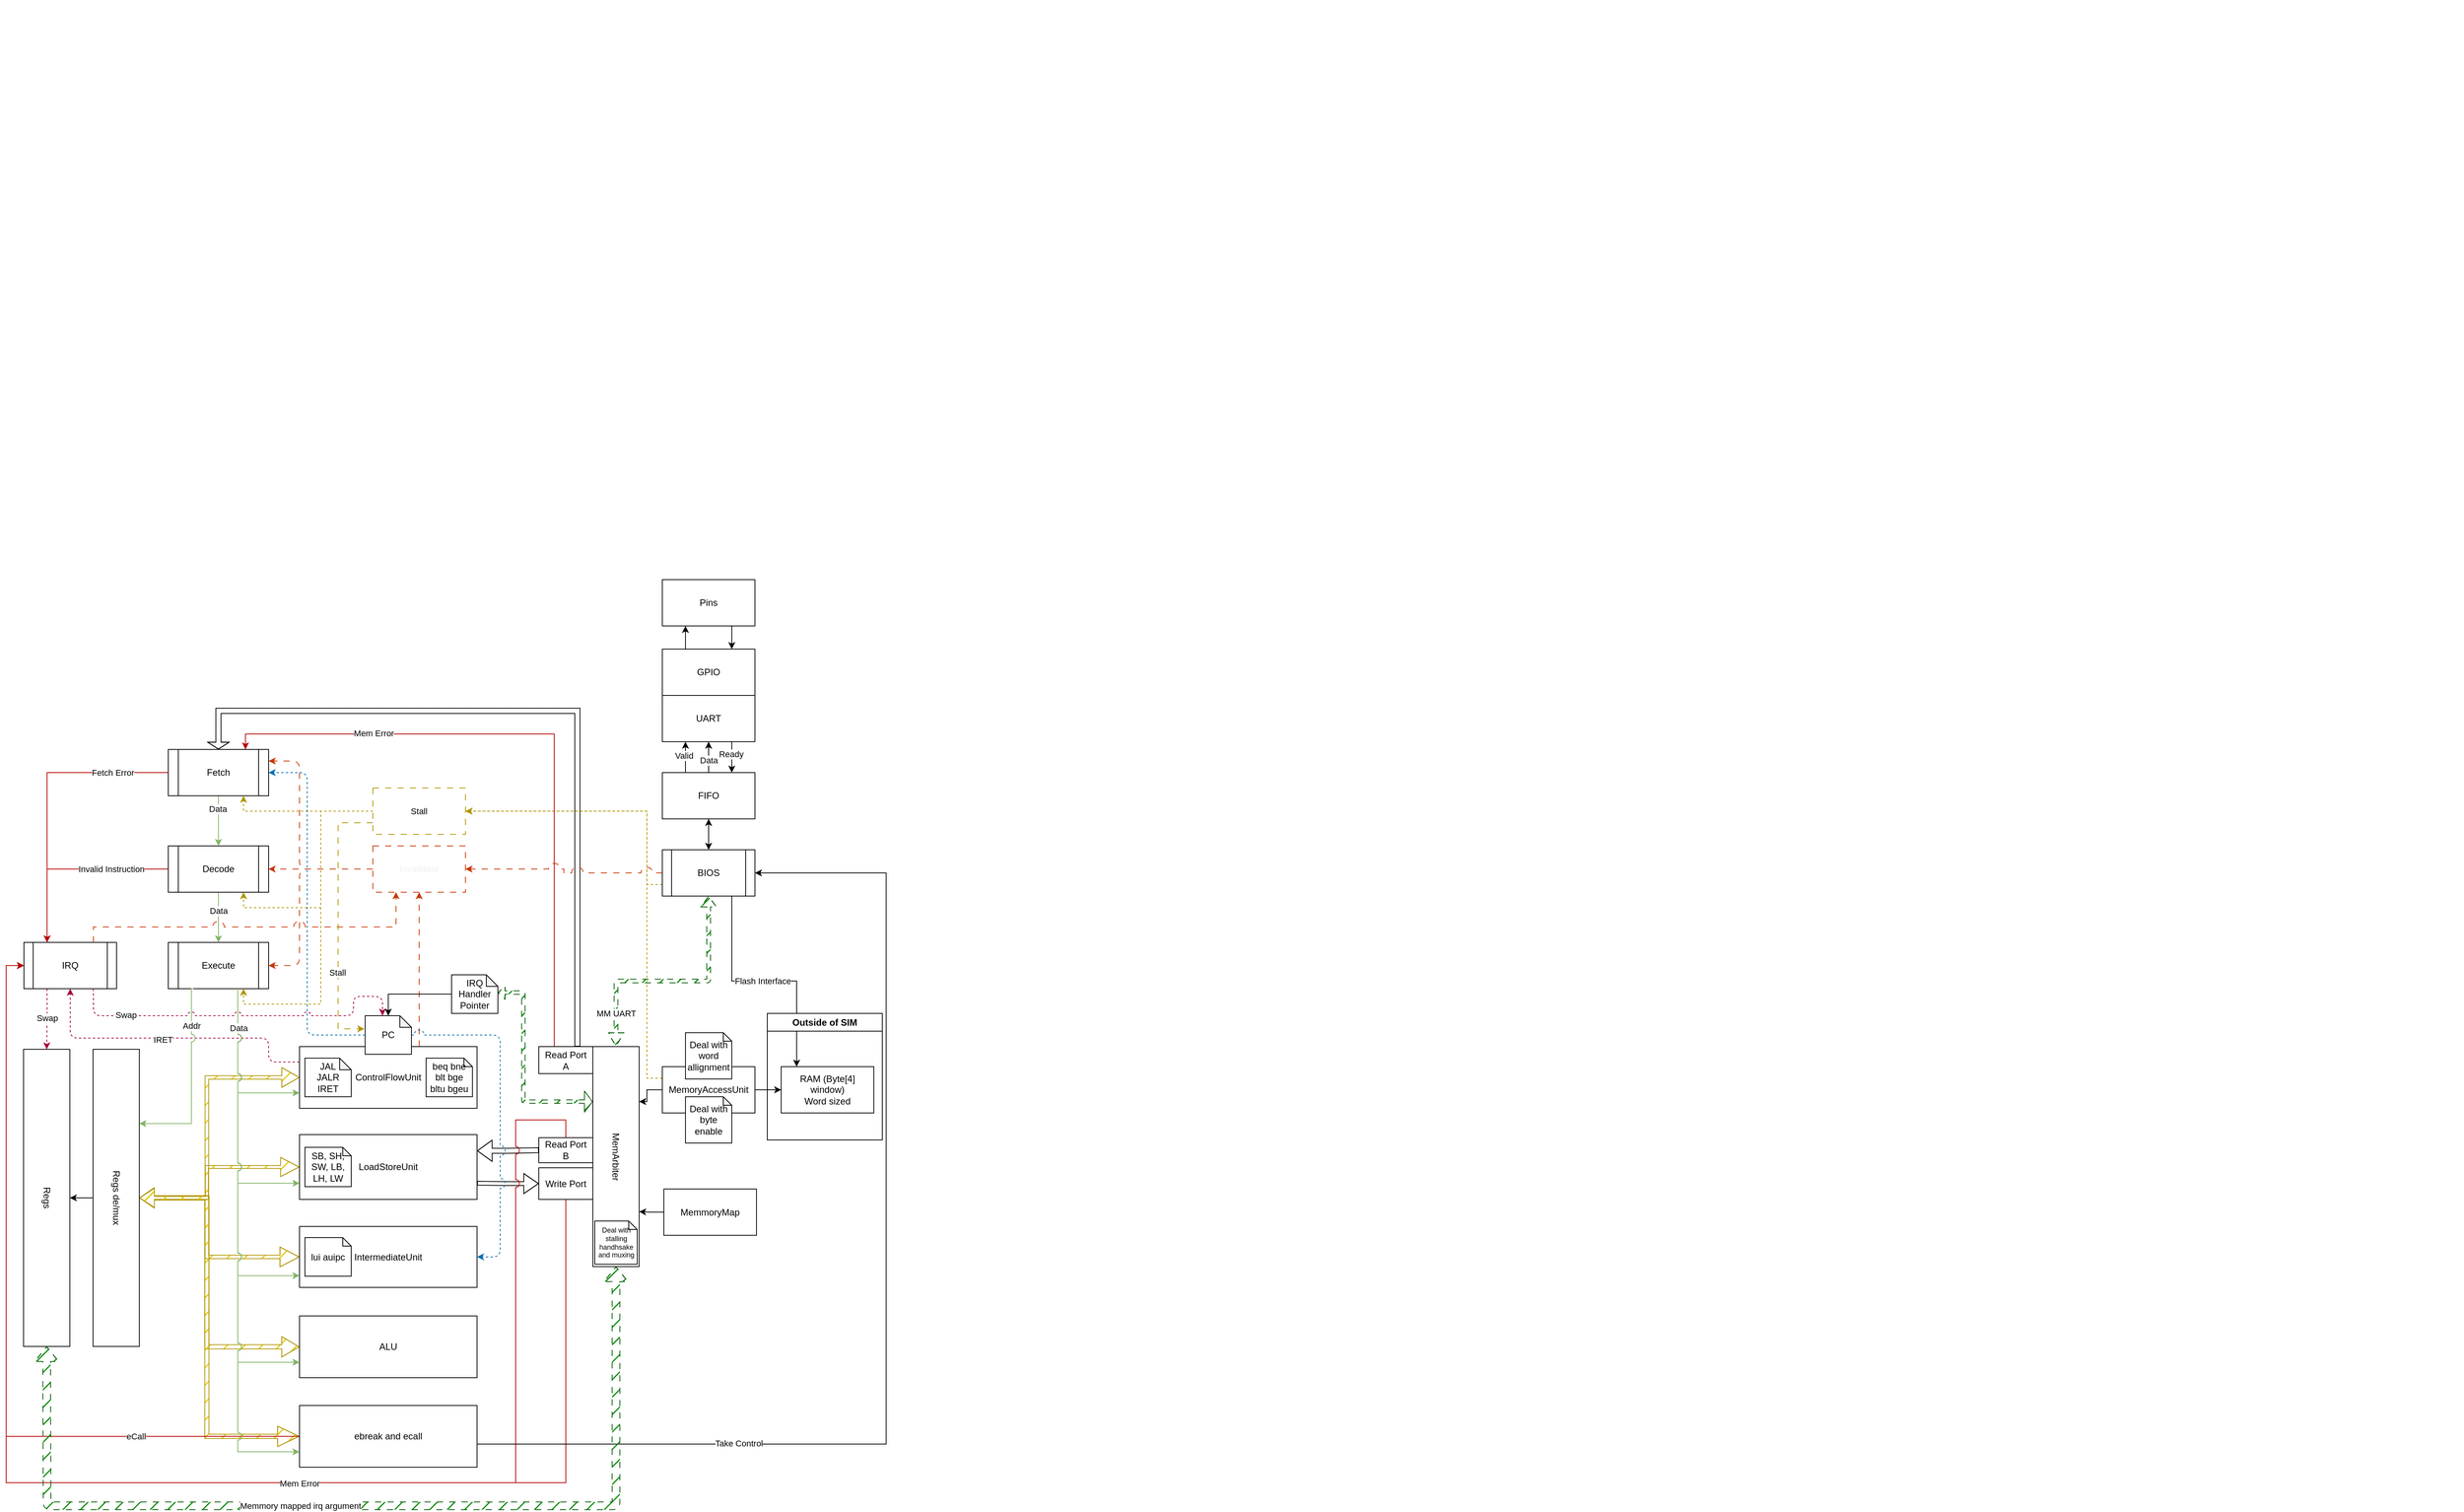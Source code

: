 <mxfile version="24.7.17">
  <diagram name="Page-1" id="JKw6xTFxa0xERZgipNU3">
    <mxGraphModel dx="1503" dy="1871" grid="1" gridSize="10" guides="1" tooltips="1" connect="1" arrows="1" fold="1" page="0" pageScale="1" pageWidth="850" pageHeight="1100" math="0" shadow="0">
      <root>
        <mxCell id="0" />
        <mxCell id="1" parent="0" />
        <mxCell id="pHQBSKNXJPz8SyYSF_2L-239" style="edgeStyle=orthogonalEdgeStyle;rounded=0;orthogonalLoop=1;jettySize=auto;html=1;exitX=0;exitY=0.75;exitDx=0;exitDy=0;entryX=1;entryY=0.5;entryDx=0;entryDy=0;dashed=1;strokeColor=#B09500;align=center;verticalAlign=middle;fontFamily=Helvetica;fontSize=11;fontColor=default;labelBackgroundColor=default;startArrow=none;startFill=0;endArrow=classic;fillColor=#e3c800;jumpStyle=arc;jumpSize=10;" edge="1" parent="1" source="pHQBSKNXJPz8SyYSF_2L-92" target="pHQBSKNXJPz8SyYSF_2L-231">
          <mxGeometry relative="1" as="geometry">
            <Array as="points">
              <mxPoint x="750" y="15" />
              <mxPoint x="750" y="-80" />
            </Array>
          </mxGeometry>
        </mxCell>
        <mxCell id="pHQBSKNXJPz8SyYSF_2L-244" style="edgeStyle=orthogonalEdgeStyle;rounded=0;orthogonalLoop=1;jettySize=auto;html=1;entryX=0.5;entryY=1;entryDx=0;entryDy=0;dashed=1;dashPattern=8 8;strokeColor=#C73500;align=center;verticalAlign=middle;fontFamily=Helvetica;fontSize=11;fontColor=default;labelBackgroundColor=default;jumpStyle=arc;jumpSize=15;endArrow=classic;fillColor=#fa6800;" edge="1" parent="1" source="pHQBSKNXJPz8SyYSF_2L-34" target="pHQBSKNXJPz8SyYSF_2L-116">
          <mxGeometry relative="1" as="geometry">
            <Array as="points">
              <mxPoint x="455" y="150" />
              <mxPoint x="455" y="150" />
            </Array>
          </mxGeometry>
        </mxCell>
        <mxCell id="pHQBSKNXJPz8SyYSF_2L-255" style="edgeStyle=orthogonalEdgeStyle;rounded=0;orthogonalLoop=1;jettySize=auto;html=1;entryX=0.5;entryY=0;entryDx=0;entryDy=0;startArrow=classic;startFill=1;shape=flexArrow;fillColor=#e3c800;fillStyle=hatch;strokeColor=#B09500;width=4.615;startSize=7.154;" edge="1" parent="1" source="pHQBSKNXJPz8SyYSF_2L-34" target="pHQBSKNXJPz8SyYSF_2L-133">
          <mxGeometry relative="1" as="geometry">
            <Array as="points">
              <mxPoint x="180" y="265" />
              <mxPoint x="180" y="421" />
            </Array>
          </mxGeometry>
        </mxCell>
        <mxCell id="pHQBSKNXJPz8SyYSF_2L-282" style="edgeStyle=orthogonalEdgeStyle;rounded=1;orthogonalLoop=1;jettySize=auto;html=1;exitX=0;exitY=0.25;exitDx=0;exitDy=0;entryX=0.5;entryY=1;entryDx=0;entryDy=0;dashed=1;strokeColor=#A50040;align=center;verticalAlign=middle;fontFamily=Helvetica;fontSize=11;fontColor=default;labelBackgroundColor=default;jumpStyle=arc;jumpSize=10;endArrow=classic;curved=0;fillColor=#d80073;" edge="1" parent="1" source="pHQBSKNXJPz8SyYSF_2L-34" target="pHQBSKNXJPz8SyYSF_2L-181">
          <mxGeometry relative="1" as="geometry">
            <Array as="points">
              <mxPoint x="260" y="245" />
              <mxPoint x="260" y="214" />
              <mxPoint x="3" y="214" />
            </Array>
          </mxGeometry>
        </mxCell>
        <mxCell id="pHQBSKNXJPz8SyYSF_2L-283" value="IRET" style="edgeLabel;html=1;align=center;verticalAlign=middle;resizable=0;points=[];" vertex="1" connectable="0" parent="pHQBSKNXJPz8SyYSF_2L-282">
          <mxGeometry x="0.061" y="2" relative="1" as="geometry">
            <mxPoint as="offset" />
          </mxGeometry>
        </mxCell>
        <mxCell id="pHQBSKNXJPz8SyYSF_2L-34" value="ControlFlowUnit" style="rounded=0;whiteSpace=wrap;html=1;align=center;labelPosition=center;verticalLabelPosition=middle;verticalAlign=middle;" vertex="1" parent="1">
          <mxGeometry x="300" y="225" width="230" height="80" as="geometry" />
        </mxCell>
        <mxCell id="pHQBSKNXJPz8SyYSF_2L-62" style="edgeStyle=orthogonalEdgeStyle;rounded=0;orthogonalLoop=1;jettySize=auto;html=1;entryX=0.5;entryY=0;entryDx=0;entryDy=0;fillColor=#d5e8d4;strokeColor=#82b366;" edge="1" parent="1" source="pHQBSKNXJPz8SyYSF_2L-35" target="pHQBSKNXJPz8SyYSF_2L-36">
          <mxGeometry relative="1" as="geometry" />
        </mxCell>
        <mxCell id="pHQBSKNXJPz8SyYSF_2L-91" value="Data" style="edgeLabel;html=1;align=center;verticalAlign=middle;resizable=0;points=[];" vertex="1" connectable="0" parent="pHQBSKNXJPz8SyYSF_2L-62">
          <mxGeometry x="-0.486" y="-1" relative="1" as="geometry">
            <mxPoint as="offset" />
          </mxGeometry>
        </mxCell>
        <mxCell id="pHQBSKNXJPz8SyYSF_2L-203" style="edgeStyle=orthogonalEdgeStyle;rounded=0;orthogonalLoop=1;jettySize=auto;html=1;entryX=0.25;entryY=0;entryDx=0;entryDy=0;strokeColor=#B20000;align=center;verticalAlign=middle;fontFamily=Helvetica;fontSize=11;fontColor=default;labelBackgroundColor=default;endArrow=classic;fillColor=#e51400;" edge="1" parent="1" source="pHQBSKNXJPz8SyYSF_2L-35" target="pHQBSKNXJPz8SyYSF_2L-181">
          <mxGeometry relative="1" as="geometry" />
        </mxCell>
        <mxCell id="pHQBSKNXJPz8SyYSF_2L-206" value="Fetch Error" style="edgeLabel;html=1;align=center;verticalAlign=middle;resizable=0;points=[];" vertex="1" connectable="0" parent="pHQBSKNXJPz8SyYSF_2L-203">
          <mxGeometry x="-0.55" y="-1" relative="1" as="geometry">
            <mxPoint x="13" y="1" as="offset" />
          </mxGeometry>
        </mxCell>
        <mxCell id="pHQBSKNXJPz8SyYSF_2L-35" value="Fetch" style="shape=process;whiteSpace=wrap;html=1;backgroundOutline=1;" vertex="1" parent="1">
          <mxGeometry x="130" y="-160" width="130" height="60" as="geometry" />
        </mxCell>
        <mxCell id="pHQBSKNXJPz8SyYSF_2L-61" style="edgeStyle=orthogonalEdgeStyle;rounded=0;orthogonalLoop=1;jettySize=auto;html=1;fillColor=#d5e8d4;strokeColor=#82b366;" edge="1" parent="1" source="pHQBSKNXJPz8SyYSF_2L-36" target="pHQBSKNXJPz8SyYSF_2L-37">
          <mxGeometry relative="1" as="geometry" />
        </mxCell>
        <mxCell id="pHQBSKNXJPz8SyYSF_2L-90" value="Data" style="edgeLabel;html=1;align=center;verticalAlign=middle;resizable=0;points=[];" vertex="1" connectable="0" parent="pHQBSKNXJPz8SyYSF_2L-61">
          <mxGeometry x="-0.267" relative="1" as="geometry">
            <mxPoint as="offset" />
          </mxGeometry>
        </mxCell>
        <mxCell id="pHQBSKNXJPz8SyYSF_2L-204" style="edgeStyle=orthogonalEdgeStyle;rounded=0;orthogonalLoop=1;jettySize=auto;html=1;entryX=0.25;entryY=0;entryDx=0;entryDy=0;strokeColor=#B20000;align=center;verticalAlign=middle;fontFamily=Helvetica;fontSize=11;fontColor=default;labelBackgroundColor=default;endArrow=classic;fillColor=#e51400;" edge="1" parent="1" source="pHQBSKNXJPz8SyYSF_2L-36" target="pHQBSKNXJPz8SyYSF_2L-181">
          <mxGeometry relative="1" as="geometry" />
        </mxCell>
        <mxCell id="pHQBSKNXJPz8SyYSF_2L-205" value="Invalid Instruction" style="edgeLabel;html=1;align=center;verticalAlign=middle;resizable=0;points=[];" vertex="1" connectable="0" parent="pHQBSKNXJPz8SyYSF_2L-204">
          <mxGeometry x="-0.32" relative="1" as="geometry">
            <mxPoint x="11" as="offset" />
          </mxGeometry>
        </mxCell>
        <mxCell id="pHQBSKNXJPz8SyYSF_2L-36" value="Decode" style="shape=process;whiteSpace=wrap;html=1;backgroundOutline=1;" vertex="1" parent="1">
          <mxGeometry x="130" y="-35" width="130" height="60" as="geometry" />
        </mxCell>
        <mxCell id="pHQBSKNXJPz8SyYSF_2L-37" value="Execute" style="shape=process;whiteSpace=wrap;html=1;backgroundOutline=1;" vertex="1" parent="1">
          <mxGeometry x="130" y="90" width="130" height="60" as="geometry" />
        </mxCell>
        <mxCell id="pHQBSKNXJPz8SyYSF_2L-247" style="edgeStyle=orthogonalEdgeStyle;rounded=0;orthogonalLoop=1;jettySize=auto;html=1;exitX=1;exitY=0.25;exitDx=0;exitDy=0;entryX=0;entryY=0.5;entryDx=0;entryDy=0;shape=flexArrow;fillColor=#FAFAFA;fillStyle=hatch;width=6.5;endSize=3.83;endWidth=13.25;startArrow=block;endArrow=none;endFill=0;" edge="1" parent="1" source="pHQBSKNXJPz8SyYSF_2L-38" target="pHQBSKNXJPz8SyYSF_2L-53">
          <mxGeometry relative="1" as="geometry" />
        </mxCell>
        <mxCell id="pHQBSKNXJPz8SyYSF_2L-254" style="edgeStyle=orthogonalEdgeStyle;rounded=0;orthogonalLoop=1;jettySize=auto;html=1;entryX=0.5;entryY=0;entryDx=0;entryDy=0;startArrow=classic;startFill=1;shape=flexArrow;fillColor=#e3c800;fillStyle=hatch;strokeColor=#B09500;width=3.846;startSize=7.669;" edge="1" parent="1" source="pHQBSKNXJPz8SyYSF_2L-38" target="pHQBSKNXJPz8SyYSF_2L-133">
          <mxGeometry relative="1" as="geometry">
            <Array as="points">
              <mxPoint x="180" y="381" />
              <mxPoint x="180" y="421" />
            </Array>
          </mxGeometry>
        </mxCell>
        <mxCell id="pHQBSKNXJPz8SyYSF_2L-38" value="LoadStoreUnit" style="rounded=0;whiteSpace=wrap;html=1;align=center;" vertex="1" parent="1">
          <mxGeometry x="300" y="339" width="230" height="84" as="geometry" />
        </mxCell>
        <mxCell id="pHQBSKNXJPz8SyYSF_2L-39" value="JAL&lt;div&gt;JALR&lt;/div&gt;&lt;div&gt;IRET&lt;/div&gt;" style="shape=note;whiteSpace=wrap;html=1;backgroundOutline=1;darkOpacity=0.05;size=15;" vertex="1" parent="1">
          <mxGeometry x="307" y="240" width="60" height="50" as="geometry" />
        </mxCell>
        <mxCell id="pHQBSKNXJPz8SyYSF_2L-40" value="SB, SH, SW, LB, LH, LW" style="shape=note;whiteSpace=wrap;html=1;backgroundOutline=1;darkOpacity=0.05;size=11;" vertex="1" parent="1">
          <mxGeometry x="307" y="355.5" width="60" height="51" as="geometry" />
        </mxCell>
        <mxCell id="pHQBSKNXJPz8SyYSF_2L-41" value="beq bne blt bge bltu bgeu" style="shape=note;whiteSpace=wrap;html=1;backgroundOutline=1;darkOpacity=0.05;size=11;" vertex="1" parent="1">
          <mxGeometry x="464" y="240" width="60" height="50" as="geometry" />
        </mxCell>
        <mxCell id="pHQBSKNXJPz8SyYSF_2L-253" style="edgeStyle=orthogonalEdgeStyle;rounded=0;orthogonalLoop=1;jettySize=auto;html=1;entryX=0.5;entryY=0;entryDx=0;entryDy=0;startArrow=classic;startFill=1;shape=flexArrow;fillColor=#e3c800;fillStyle=hatch;strokeColor=#B09500;width=4.615;startSize=7.923;" edge="1" parent="1" source="pHQBSKNXJPz8SyYSF_2L-42" target="pHQBSKNXJPz8SyYSF_2L-133">
          <mxGeometry relative="1" as="geometry">
            <Array as="points">
              <mxPoint x="180" y="497" />
              <mxPoint x="180" y="421" />
            </Array>
          </mxGeometry>
        </mxCell>
        <mxCell id="pHQBSKNXJPz8SyYSF_2L-42" value="IntermediateUnit" style="rounded=0;whiteSpace=wrap;html=1;align=center;" vertex="1" parent="1">
          <mxGeometry x="300" y="458" width="230" height="79" as="geometry" />
        </mxCell>
        <mxCell id="pHQBSKNXJPz8SyYSF_2L-43" value="lui auipc" style="shape=note;whiteSpace=wrap;html=1;backgroundOutline=1;darkOpacity=0.05;size=11;" vertex="1" parent="1">
          <mxGeometry x="307" y="472.5" width="60" height="50" as="geometry" />
        </mxCell>
        <mxCell id="pHQBSKNXJPz8SyYSF_2L-46" style="edgeStyle=orthogonalEdgeStyle;rounded=0;orthogonalLoop=1;jettySize=auto;html=1;entryX=0;entryY=0.5;entryDx=0;entryDy=0;" edge="1" parent="1" source="pHQBSKNXJPz8SyYSF_2L-44" target="pHQBSKNXJPz8SyYSF_2L-45">
          <mxGeometry relative="1" as="geometry" />
        </mxCell>
        <mxCell id="pHQBSKNXJPz8SyYSF_2L-49" style="edgeStyle=orthogonalEdgeStyle;rounded=0;orthogonalLoop=1;jettySize=auto;html=1;entryX=0.25;entryY=0;entryDx=0;entryDy=0;" edge="1" parent="1" source="pHQBSKNXJPz8SyYSF_2L-44" target="pHQBSKNXJPz8SyYSF_2L-48">
          <mxGeometry relative="1" as="geometry" />
        </mxCell>
        <mxCell id="pHQBSKNXJPz8SyYSF_2L-238" style="edgeStyle=orthogonalEdgeStyle;rounded=0;orthogonalLoop=1;jettySize=auto;html=1;exitX=0;exitY=0.25;exitDx=0;exitDy=0;entryX=1;entryY=0.5;entryDx=0;entryDy=0;dashed=1;strokeColor=#B09500;align=center;verticalAlign=middle;fontFamily=Helvetica;fontSize=11;fontColor=default;labelBackgroundColor=default;startArrow=none;startFill=0;endArrow=classic;fillColor=#e3c800;" edge="1" parent="1" source="pHQBSKNXJPz8SyYSF_2L-44" target="pHQBSKNXJPz8SyYSF_2L-231">
          <mxGeometry relative="1" as="geometry">
            <Array as="points">
              <mxPoint x="750" y="266" />
              <mxPoint x="750" y="-80" />
            </Array>
          </mxGeometry>
        </mxCell>
        <mxCell id="pHQBSKNXJPz8SyYSF_2L-44" value="MemoryAccessUnit " style="rounded=0;whiteSpace=wrap;html=1;" vertex="1" parent="1">
          <mxGeometry x="770" y="251" width="120" height="60" as="geometry" />
        </mxCell>
        <mxCell id="pHQBSKNXJPz8SyYSF_2L-45" value="RAM (Byte[4] window)&lt;div&gt;Word sized&lt;/div&gt;" style="rounded=0;whiteSpace=wrap;html=1;" vertex="1" parent="1">
          <mxGeometry x="924" y="251" width="120" height="60" as="geometry" />
        </mxCell>
        <mxCell id="pHQBSKNXJPz8SyYSF_2L-47" value="Deal with byte enable" style="shape=note;whiteSpace=wrap;html=1;backgroundOutline=1;darkOpacity=0.05;size=11;" vertex="1" parent="1">
          <mxGeometry x="800" y="290" width="60" height="60" as="geometry" />
        </mxCell>
        <mxCell id="pHQBSKNXJPz8SyYSF_2L-240" value="&lt;div&gt;&lt;br&gt;&lt;/div&gt;&lt;div&gt;&lt;br&gt;&lt;/div&gt;" style="edgeStyle=orthogonalEdgeStyle;rounded=1;orthogonalLoop=1;jettySize=auto;html=1;jumpStyle=arc;jumpSize=10;dashed=1;dashPattern=8 8;fillStyle=hatch;strokeColor=#005700;align=center;verticalAlign=middle;fontFamily=Helvetica;fontSize=11;fontColor=default;labelBackgroundColor=default;startArrow=block;endArrow=classic;curved=0;fillColor=#008a00;shape=flexArrow;endWidth=14.483;endSize=4.152;width=4.828;startWidth=14.483;startSize=5.448;" edge="1" parent="1" source="pHQBSKNXJPz8SyYSF_2L-48" target="pHQBSKNXJPz8SyYSF_2L-92">
          <mxGeometry relative="1" as="geometry">
            <Array as="points">
              <mxPoint x="710" y="140" />
              <mxPoint x="830" y="140" />
            </Array>
          </mxGeometry>
        </mxCell>
        <mxCell id="pHQBSKNXJPz8SyYSF_2L-242" value="MM UART" style="edgeLabel;html=1;align=center;verticalAlign=middle;resizable=0;points=[];rounded=1;dashed=1;dashPattern=8 8;fillStyle=hatch;strokeColor=#005700;fontFamily=Helvetica;fontSize=11;fontColor=default;labelBackgroundColor=default;fillColor=#008a00;" vertex="1" connectable="0" parent="pHQBSKNXJPz8SyYSF_2L-240">
          <mxGeometry x="-0.777" relative="1" as="geometry">
            <mxPoint y="-8" as="offset" />
          </mxGeometry>
        </mxCell>
        <mxCell id="pHQBSKNXJPz8SyYSF_2L-48" value="MemArbiter" style="rounded=0;whiteSpace=wrap;html=1;rotation=90;" vertex="1" parent="1">
          <mxGeometry x="567.5" y="337.5" width="285" height="60" as="geometry" />
        </mxCell>
        <mxCell id="pHQBSKNXJPz8SyYSF_2L-50" value="Deal with stalling handhsake and muxing" style="shape=note;whiteSpace=wrap;html=1;backgroundOutline=1;darkOpacity=0.05;size=11;fontSize=9;" vertex="1" parent="1">
          <mxGeometry x="682.5" y="451" width="55" height="56" as="geometry" />
        </mxCell>
        <mxCell id="pHQBSKNXJPz8SyYSF_2L-248" style="edgeStyle=orthogonalEdgeStyle;rounded=0;orthogonalLoop=1;jettySize=auto;html=1;entryX=1;entryY=0.75;entryDx=0;entryDy=0;shape=flexArrow;width=5;endSize=5;fillColor=#FAFAFA;fillStyle=hatch;endWidth=12.5;startArrow=block;endArrow=none;endFill=0;" edge="1" parent="1" source="pHQBSKNXJPz8SyYSF_2L-51" target="pHQBSKNXJPz8SyYSF_2L-38">
          <mxGeometry relative="1" as="geometry" />
        </mxCell>
        <mxCell id="pHQBSKNXJPz8SyYSF_2L-276" style="edgeStyle=orthogonalEdgeStyle;rounded=0;orthogonalLoop=1;jettySize=auto;html=1;entryX=0;entryY=0.5;entryDx=0;entryDy=0;strokeColor=#B20000;align=center;verticalAlign=middle;fontFamily=Helvetica;fontSize=11;fontColor=default;labelBackgroundColor=default;jumpStyle=arc;jumpSize=10;endArrow=classic;fillColor=#e51400;" edge="1" parent="1" source="pHQBSKNXJPz8SyYSF_2L-51" target="pHQBSKNXJPz8SyYSF_2L-181">
          <mxGeometry relative="1" as="geometry">
            <Array as="points">
              <mxPoint x="645" y="790" />
              <mxPoint x="-80" y="790" />
              <mxPoint x="-80" y="120" />
            </Array>
          </mxGeometry>
        </mxCell>
        <mxCell id="pHQBSKNXJPz8SyYSF_2L-51" value="Write Port" style="rounded=0;whiteSpace=wrap;html=1;" vertex="1" parent="1">
          <mxGeometry x="610" y="382" width="70" height="41" as="geometry" />
        </mxCell>
        <mxCell id="pHQBSKNXJPz8SyYSF_2L-169" style="edgeStyle=orthogonalEdgeStyle;rounded=0;orthogonalLoop=1;jettySize=auto;html=1;entryX=0.5;entryY=0;entryDx=0;entryDy=0;jumpStyle=arc;jumpSize=10;shape=flexArrow;fillColor=#FAFAFA;fillStyle=hatch;strokeWidth=1;strokeColor=default;align=center;verticalAlign=middle;fontFamily=Helvetica;fontSize=11;fontColor=default;labelBackgroundColor=default;endArrow=classic;endSize=2.608;width=6.667;" edge="1" parent="1" source="pHQBSKNXJPz8SyYSF_2L-52" target="pHQBSKNXJPz8SyYSF_2L-35">
          <mxGeometry relative="1" as="geometry">
            <Array as="points">
              <mxPoint x="660" y="-210" />
              <mxPoint x="195" y="-210" />
            </Array>
          </mxGeometry>
        </mxCell>
        <mxCell id="pHQBSKNXJPz8SyYSF_2L-199" style="edgeStyle=orthogonalEdgeStyle;rounded=0;orthogonalLoop=1;jettySize=auto;html=1;exitX=0.25;exitY=0;exitDx=0;exitDy=0;strokeColor=#B20000;align=center;verticalAlign=middle;fontFamily=Helvetica;fontSize=11;fontColor=default;labelBackgroundColor=default;endArrow=classic;fillColor=#e51400;" edge="1" parent="1" source="pHQBSKNXJPz8SyYSF_2L-52" target="pHQBSKNXJPz8SyYSF_2L-35">
          <mxGeometry relative="1" as="geometry">
            <mxPoint x="250" y="-170" as="targetPoint" />
            <Array as="points">
              <mxPoint x="630" y="225" />
              <mxPoint x="630" y="-180" />
              <mxPoint x="230" y="-180" />
            </Array>
          </mxGeometry>
        </mxCell>
        <mxCell id="pHQBSKNXJPz8SyYSF_2L-200" value="Mem Error" style="edgeLabel;html=1;align=center;verticalAlign=middle;resizable=0;points=[];" vertex="1" connectable="0" parent="pHQBSKNXJPz8SyYSF_2L-199">
          <mxGeometry x="0.551" y="-1" relative="1" as="geometry">
            <mxPoint as="offset" />
          </mxGeometry>
        </mxCell>
        <mxCell id="pHQBSKNXJPz8SyYSF_2L-212" style="edgeStyle=orthogonalEdgeStyle;rounded=0;orthogonalLoop=1;jettySize=auto;html=1;entryX=0;entryY=0.5;entryDx=0;entryDy=0;strokeColor=#B20000;align=center;verticalAlign=middle;fontFamily=Helvetica;fontSize=11;fontColor=default;labelBackgroundColor=default;endArrow=classic;fillColor=#e51400;jumpStyle=arc;jumpSize=10;" edge="1" parent="1" source="pHQBSKNXJPz8SyYSF_2L-53" target="pHQBSKNXJPz8SyYSF_2L-181">
          <mxGeometry relative="1" as="geometry">
            <Array as="points">
              <mxPoint x="645" y="320" />
              <mxPoint x="580" y="320" />
              <mxPoint x="580" y="790" />
              <mxPoint x="-80" y="790" />
              <mxPoint x="-80" y="120" />
            </Array>
          </mxGeometry>
        </mxCell>
        <mxCell id="pHQBSKNXJPz8SyYSF_2L-274" value="Mem Error" style="edgeLabel;html=1;align=center;verticalAlign=middle;resizable=0;points=[];" vertex="1" connectable="0" parent="pHQBSKNXJPz8SyYSF_2L-212">
          <mxGeometry x="-0.073" y="1" relative="1" as="geometry">
            <mxPoint x="47" as="offset" />
          </mxGeometry>
        </mxCell>
        <mxCell id="pHQBSKNXJPz8SyYSF_2L-52" value="Read Port&lt;div&gt;A&lt;/div&gt;" style="rounded=0;whiteSpace=wrap;html=1;" vertex="1" parent="1">
          <mxGeometry x="610" y="225" width="70" height="35" as="geometry" />
        </mxCell>
        <mxCell id="pHQBSKNXJPz8SyYSF_2L-53" value="Read Port&lt;div&gt;B&lt;/div&gt;" style="rounded=0;whiteSpace=wrap;html=1;" vertex="1" parent="1">
          <mxGeometry x="610" y="343" width="70" height="32.5" as="geometry" />
        </mxCell>
        <mxCell id="pHQBSKNXJPz8SyYSF_2L-143" style="edgeStyle=orthogonalEdgeStyle;rounded=1;orthogonalLoop=1;jettySize=auto;html=1;entryX=1;entryY=0.5;entryDx=0;entryDy=0;dashed=1;strokeColor=#006EAF;align=center;verticalAlign=middle;fontFamily=Helvetica;fontSize=11;fontColor=default;labelBackgroundColor=default;endArrow=classic;curved=0;fillColor=#1ba1e2;jumpStyle=arc;jumpSize=13;" edge="1" parent="1" source="pHQBSKNXJPz8SyYSF_2L-57" target="pHQBSKNXJPz8SyYSF_2L-42">
          <mxGeometry relative="1" as="geometry">
            <Array as="points">
              <mxPoint x="560" y="210" />
              <mxPoint x="560" y="498" />
            </Array>
          </mxGeometry>
        </mxCell>
        <mxCell id="pHQBSKNXJPz8SyYSF_2L-57" value="PC" style="shape=note;whiteSpace=wrap;html=1;backgroundOutline=1;darkOpacity=0.05;size=15;" vertex="1" parent="1">
          <mxGeometry x="385" y="185" width="60" height="50" as="geometry" />
        </mxCell>
        <mxCell id="pHQBSKNXJPz8SyYSF_2L-93" style="edgeStyle=orthogonalEdgeStyle;rounded=0;orthogonalLoop=1;jettySize=auto;html=1;" edge="1" parent="1" source="pHQBSKNXJPz8SyYSF_2L-92" target="pHQBSKNXJPz8SyYSF_2L-45">
          <mxGeometry relative="1" as="geometry">
            <Array as="points">
              <mxPoint x="860" y="140" />
              <mxPoint x="944" y="140" />
            </Array>
          </mxGeometry>
        </mxCell>
        <mxCell id="pHQBSKNXJPz8SyYSF_2L-243" value="Flash Interface" style="edgeLabel;html=1;align=center;verticalAlign=middle;resizable=0;points=[];" vertex="1" connectable="0" parent="pHQBSKNXJPz8SyYSF_2L-93">
          <mxGeometry x="-0.062" y="-2" relative="1" as="geometry">
            <mxPoint x="7" y="-2" as="offset" />
          </mxGeometry>
        </mxCell>
        <mxCell id="pHQBSKNXJPz8SyYSF_2L-145" style="edgeStyle=orthogonalEdgeStyle;rounded=0;orthogonalLoop=1;jettySize=auto;html=1;entryX=1;entryY=0.5;entryDx=0;entryDy=0;jumpStyle=arc;jumpSize=15;dashed=1;dashPattern=8 8;strokeColor=#C73500;align=center;verticalAlign=middle;fontFamily=Helvetica;fontSize=11;fontColor=default;labelBackgroundColor=default;endArrow=classic;fillColor=#fa6800;" edge="1" parent="1" source="pHQBSKNXJPz8SyYSF_2L-92" target="pHQBSKNXJPz8SyYSF_2L-116">
          <mxGeometry relative="1" as="geometry" />
        </mxCell>
        <mxCell id="pHQBSKNXJPz8SyYSF_2L-92" value="BIOS" style="shape=process;whiteSpace=wrap;html=1;backgroundOutline=1;" vertex="1" parent="1">
          <mxGeometry x="770" y="-30" width="120" height="60" as="geometry" />
        </mxCell>
        <mxCell id="pHQBSKNXJPz8SyYSF_2L-101" style="edgeStyle=orthogonalEdgeStyle;rounded=0;orthogonalLoop=1;jettySize=auto;html=1;exitX=0.25;exitY=0;exitDx=0;exitDy=0;entryX=0.25;entryY=1;entryDx=0;entryDy=0;" edge="1" parent="1" source="pHQBSKNXJPz8SyYSF_2L-95" target="pHQBSKNXJPz8SyYSF_2L-99">
          <mxGeometry relative="1" as="geometry" />
        </mxCell>
        <mxCell id="pHQBSKNXJPz8SyYSF_2L-95" value="GPIO" style="rounded=0;whiteSpace=wrap;html=1;" vertex="1" parent="1">
          <mxGeometry x="770" y="-290" width="120" height="60" as="geometry" />
        </mxCell>
        <mxCell id="pHQBSKNXJPz8SyYSF_2L-126" style="edgeStyle=orthogonalEdgeStyle;rounded=0;orthogonalLoop=1;jettySize=auto;html=1;exitX=0.75;exitY=1;exitDx=0;exitDy=0;entryX=0.75;entryY=0;entryDx=0;entryDy=0;" edge="1" parent="1" source="pHQBSKNXJPz8SyYSF_2L-96" target="pHQBSKNXJPz8SyYSF_2L-121">
          <mxGeometry relative="1" as="geometry" />
        </mxCell>
        <mxCell id="pHQBSKNXJPz8SyYSF_2L-127" value="Ready" style="edgeLabel;html=1;align=center;verticalAlign=middle;resizable=0;points=[];" vertex="1" connectable="0" parent="pHQBSKNXJPz8SyYSF_2L-126">
          <mxGeometry x="-0.2" y="-1" relative="1" as="geometry">
            <mxPoint as="offset" />
          </mxGeometry>
        </mxCell>
        <mxCell id="pHQBSKNXJPz8SyYSF_2L-96" value="UART" style="rounded=0;whiteSpace=wrap;html=1;" vertex="1" parent="1">
          <mxGeometry x="770" y="-230" width="120" height="60" as="geometry" />
        </mxCell>
        <mxCell id="pHQBSKNXJPz8SyYSF_2L-102" style="edgeStyle=orthogonalEdgeStyle;rounded=0;orthogonalLoop=1;jettySize=auto;html=1;exitX=0.75;exitY=1;exitDx=0;exitDy=0;entryX=0.75;entryY=0;entryDx=0;entryDy=0;" edge="1" parent="1" source="pHQBSKNXJPz8SyYSF_2L-99" target="pHQBSKNXJPz8SyYSF_2L-95">
          <mxGeometry relative="1" as="geometry" />
        </mxCell>
        <mxCell id="pHQBSKNXJPz8SyYSF_2L-99" value="Pins" style="rounded=0;whiteSpace=wrap;html=1;" vertex="1" parent="1">
          <mxGeometry x="770" y="-380" width="120" height="60" as="geometry" />
        </mxCell>
        <mxCell id="pHQBSKNXJPz8SyYSF_2L-252" style="edgeStyle=orthogonalEdgeStyle;rounded=0;orthogonalLoop=1;jettySize=auto;html=1;entryX=0.5;entryY=0;entryDx=0;entryDy=0;startArrow=classic;startFill=1;shape=flexArrow;fillColor=#e3c800;fillStyle=hatch;strokeColor=#B09500;width=5.385;startSize=7.154;" edge="1" parent="1" source="pHQBSKNXJPz8SyYSF_2L-109" target="pHQBSKNXJPz8SyYSF_2L-133">
          <mxGeometry relative="1" as="geometry">
            <Array as="points">
              <mxPoint x="180" y="614" />
              <mxPoint x="180" y="421" />
            </Array>
          </mxGeometry>
        </mxCell>
        <mxCell id="pHQBSKNXJPz8SyYSF_2L-109" value="ALU" style="rounded=0;whiteSpace=wrap;html=1;align=center;" vertex="1" parent="1">
          <mxGeometry x="300" y="574" width="230" height="80" as="geometry" />
        </mxCell>
        <mxCell id="pHQBSKNXJPz8SyYSF_2L-111" style="edgeStyle=orthogonalEdgeStyle;rounded=0;orthogonalLoop=1;jettySize=auto;html=1;entryX=1;entryY=0.5;entryDx=0;entryDy=0;" edge="1" parent="1" source="pHQBSKNXJPz8SyYSF_2L-110" target="pHQBSKNXJPz8SyYSF_2L-92">
          <mxGeometry relative="1" as="geometry">
            <Array as="points">
              <mxPoint x="1060" y="740" />
              <mxPoint x="1060" />
            </Array>
          </mxGeometry>
        </mxCell>
        <mxCell id="pHQBSKNXJPz8SyYSF_2L-114" value="Take Control" style="edgeLabel;html=1;align=center;verticalAlign=middle;resizable=0;points=[];" vertex="1" connectable="0" parent="pHQBSKNXJPz8SyYSF_2L-111">
          <mxGeometry x="-0.529" y="1" relative="1" as="geometry">
            <mxPoint as="offset" />
          </mxGeometry>
        </mxCell>
        <mxCell id="pHQBSKNXJPz8SyYSF_2L-251" style="edgeStyle=orthogonalEdgeStyle;rounded=0;orthogonalLoop=1;jettySize=auto;html=1;entryX=0.5;entryY=0;entryDx=0;entryDy=0;startArrow=classic;startFill=1;shape=flexArrow;fillColor=#e3c800;fillStyle=hatch;strokeColor=#B09500;width=5.385;startSize=8.946;" edge="1" parent="1" source="pHQBSKNXJPz8SyYSF_2L-110" target="pHQBSKNXJPz8SyYSF_2L-133">
          <mxGeometry relative="1" as="geometry">
            <Array as="points">
              <mxPoint x="180" y="730" />
              <mxPoint x="180" y="421" />
            </Array>
          </mxGeometry>
        </mxCell>
        <mxCell id="pHQBSKNXJPz8SyYSF_2L-273" style="edgeStyle=orthogonalEdgeStyle;rounded=0;orthogonalLoop=1;jettySize=auto;html=1;entryX=0;entryY=0.5;entryDx=0;entryDy=0;strokeColor=#B20000;align=center;verticalAlign=middle;fontFamily=Helvetica;fontSize=11;fontColor=default;labelBackgroundColor=default;jumpStyle=arc;jumpSize=10;endArrow=classic;fillColor=#e51400;" edge="1" parent="1" source="pHQBSKNXJPz8SyYSF_2L-110" target="pHQBSKNXJPz8SyYSF_2L-181">
          <mxGeometry relative="1" as="geometry">
            <Array as="points">
              <mxPoint x="-80" y="730" />
              <mxPoint x="-80" y="120" />
            </Array>
          </mxGeometry>
        </mxCell>
        <mxCell id="pHQBSKNXJPz8SyYSF_2L-275" value="eCall" style="edgeLabel;html=1;align=center;verticalAlign=middle;resizable=0;points=[];" vertex="1" connectable="0" parent="pHQBSKNXJPz8SyYSF_2L-273">
          <mxGeometry x="-0.58" relative="1" as="geometry">
            <mxPoint as="offset" />
          </mxGeometry>
        </mxCell>
        <mxCell id="pHQBSKNXJPz8SyYSF_2L-110" value="ebreak and ecall" style="rounded=0;whiteSpace=wrap;html=1;align=center;" vertex="1" parent="1">
          <mxGeometry x="300" y="690" width="230" height="80" as="geometry" />
        </mxCell>
        <mxCell id="pHQBSKNXJPz8SyYSF_2L-117" style="edgeStyle=orthogonalEdgeStyle;rounded=1;orthogonalLoop=1;jettySize=auto;html=1;entryX=1;entryY=0.5;entryDx=0;entryDy=0;dashed=1;dashPattern=8 8;fillColor=#fa6800;strokeColor=#C73500;jumpStyle=arc;jumpSize=10;curved=0;" edge="1" parent="1" source="pHQBSKNXJPz8SyYSF_2L-116" target="pHQBSKNXJPz8SyYSF_2L-36">
          <mxGeometry relative="1" as="geometry" />
        </mxCell>
        <mxCell id="pHQBSKNXJPz8SyYSF_2L-118" style="edgeStyle=orthogonalEdgeStyle;rounded=1;orthogonalLoop=1;jettySize=auto;html=1;entryX=1;entryY=0.25;entryDx=0;entryDy=0;dashed=1;dashPattern=8 8;fillColor=#fa6800;strokeColor=#C73500;jumpStyle=arc;jumpSize=10;curved=0;" edge="1" parent="1" source="pHQBSKNXJPz8SyYSF_2L-116" target="pHQBSKNXJPz8SyYSF_2L-35">
          <mxGeometry relative="1" as="geometry">
            <Array as="points">
              <mxPoint x="300" y="-5" />
              <mxPoint x="300" y="-145" />
            </Array>
          </mxGeometry>
        </mxCell>
        <mxCell id="pHQBSKNXJPz8SyYSF_2L-119" style="edgeStyle=orthogonalEdgeStyle;rounded=1;orthogonalLoop=1;jettySize=auto;html=1;entryX=1;entryY=0.5;entryDx=0;entryDy=0;dashed=1;dashPattern=8 8;fillColor=#fa6800;strokeColor=#C73500;jumpStyle=arc;jumpSize=10;curved=0;" edge="1" parent="1" source="pHQBSKNXJPz8SyYSF_2L-116" target="pHQBSKNXJPz8SyYSF_2L-37">
          <mxGeometry relative="1" as="geometry">
            <Array as="points">
              <mxPoint x="300" y="-5" />
              <mxPoint x="300" y="120" />
            </Array>
          </mxGeometry>
        </mxCell>
        <mxCell id="pHQBSKNXJPz8SyYSF_2L-116" value="Invalidate" style="rounded=0;whiteSpace=wrap;html=1;dashed=1;dashPattern=8 8;fillColor=none;fontColor=#F0F0F0;strokeColor=#C73500;" vertex="1" parent="1">
          <mxGeometry x="395" y="-35" width="120" height="60" as="geometry" />
        </mxCell>
        <mxCell id="pHQBSKNXJPz8SyYSF_2L-124" style="edgeStyle=orthogonalEdgeStyle;rounded=0;orthogonalLoop=1;jettySize=auto;html=1;exitX=0.25;exitY=0;exitDx=0;exitDy=0;entryX=0.25;entryY=1;entryDx=0;entryDy=0;" edge="1" parent="1" source="pHQBSKNXJPz8SyYSF_2L-121" target="pHQBSKNXJPz8SyYSF_2L-96">
          <mxGeometry relative="1" as="geometry" />
        </mxCell>
        <mxCell id="pHQBSKNXJPz8SyYSF_2L-128" value="Valid" style="edgeLabel;html=1;align=center;verticalAlign=middle;resizable=0;points=[];" vertex="1" connectable="0" parent="pHQBSKNXJPz8SyYSF_2L-124">
          <mxGeometry x="0.1" y="2" relative="1" as="geometry">
            <mxPoint as="offset" />
          </mxGeometry>
        </mxCell>
        <mxCell id="pHQBSKNXJPz8SyYSF_2L-125" style="edgeStyle=orthogonalEdgeStyle;rounded=0;orthogonalLoop=1;jettySize=auto;html=1;exitX=0.5;exitY=0;exitDx=0;exitDy=0;entryX=0.5;entryY=1;entryDx=0;entryDy=0;" edge="1" parent="1" source="pHQBSKNXJPz8SyYSF_2L-121" target="pHQBSKNXJPz8SyYSF_2L-96">
          <mxGeometry relative="1" as="geometry" />
        </mxCell>
        <mxCell id="pHQBSKNXJPz8SyYSF_2L-129" value="Data" style="edgeLabel;html=1;align=center;verticalAlign=middle;resizable=0;points=[];" vertex="1" connectable="0" parent="pHQBSKNXJPz8SyYSF_2L-125">
          <mxGeometry x="-0.2" relative="1" as="geometry">
            <mxPoint as="offset" />
          </mxGeometry>
        </mxCell>
        <mxCell id="pHQBSKNXJPz8SyYSF_2L-144" style="edgeStyle=orthogonalEdgeStyle;rounded=0;orthogonalLoop=1;jettySize=auto;html=1;entryX=0.5;entryY=0;entryDx=0;entryDy=0;startArrow=classic;startFill=1;" edge="1" parent="1" source="pHQBSKNXJPz8SyYSF_2L-121" target="pHQBSKNXJPz8SyYSF_2L-92">
          <mxGeometry relative="1" as="geometry" />
        </mxCell>
        <mxCell id="pHQBSKNXJPz8SyYSF_2L-121" value="FIFO" style="rounded=0;whiteSpace=wrap;html=1;" vertex="1" parent="1">
          <mxGeometry x="770" y="-130" width="120" height="60" as="geometry" />
        </mxCell>
        <mxCell id="pHQBSKNXJPz8SyYSF_2L-132" style="edgeStyle=orthogonalEdgeStyle;rounded=0;orthogonalLoop=1;jettySize=auto;html=1;entryX=0.75;entryY=0;entryDx=0;entryDy=0;" edge="1" parent="1" source="pHQBSKNXJPz8SyYSF_2L-131" target="pHQBSKNXJPz8SyYSF_2L-48">
          <mxGeometry relative="1" as="geometry" />
        </mxCell>
        <mxCell id="pHQBSKNXJPz8SyYSF_2L-131" value="MemmoryMap" style="rounded=0;whiteSpace=wrap;html=1;" vertex="1" parent="1">
          <mxGeometry x="772" y="409.5" width="120" height="60" as="geometry" />
        </mxCell>
        <mxCell id="pHQBSKNXJPz8SyYSF_2L-180" style="edgeStyle=orthogonalEdgeStyle;rounded=0;orthogonalLoop=1;jettySize=auto;html=1;" edge="1" parent="1" source="pHQBSKNXJPz8SyYSF_2L-133" target="pHQBSKNXJPz8SyYSF_2L-179">
          <mxGeometry relative="1" as="geometry" />
        </mxCell>
        <mxCell id="pHQBSKNXJPz8SyYSF_2L-133" value="Regs de/m&lt;span style=&quot;background-color: initial;&quot;&gt;ux&lt;/span&gt;" style="rounded=0;whiteSpace=wrap;html=1;rotation=90;" vertex="1" parent="1">
          <mxGeometry x="-130" y="391" width="385" height="60" as="geometry" />
        </mxCell>
        <mxCell id="pHQBSKNXJPz8SyYSF_2L-172" value="" style="shape=image;verticalLabelPosition=bottom;labelBackgroundColor=default;verticalAlign=top;aspect=fixed;imageAspect=0;image=https://user-images.githubusercontent.com/43972902/101699645-cd9dee80-3a7b-11eb-8cf3-f64590fea00f.png;" vertex="1" parent="1">
          <mxGeometry x="1379" y="-913" width="512" height="422" as="geometry" />
        </mxCell>
        <mxCell id="pHQBSKNXJPz8SyYSF_2L-173" value="" style="shape=image;verticalLabelPosition=bottom;labelBackgroundColor=default;verticalAlign=top;aspect=fixed;imageAspect=0;image=https://csg.csail.mit.edu/6.S983/slides/riscv-rec2.png;" vertex="1" parent="1">
          <mxGeometry x="1902.999" y="-1130.003" width="1200" height="639" as="geometry" />
        </mxCell>
        <mxCell id="pHQBSKNXJPz8SyYSF_2L-178" value="Deal with word allignment" style="shape=note;whiteSpace=wrap;html=1;backgroundOutline=1;darkOpacity=0.05;size=11;" vertex="1" parent="1">
          <mxGeometry x="800" y="207" width="60" height="60" as="geometry" />
        </mxCell>
        <mxCell id="pHQBSKNXJPz8SyYSF_2L-179" value="Regs" style="rounded=0;whiteSpace=wrap;html=1;rotation=90;" vertex="1" parent="1">
          <mxGeometry x="-220" y="391" width="385" height="60" as="geometry" />
        </mxCell>
        <mxCell id="pHQBSKNXJPz8SyYSF_2L-256" style="edgeStyle=orthogonalEdgeStyle;rounded=1;orthogonalLoop=1;jettySize=auto;html=1;exitX=0.25;exitY=1;exitDx=0;exitDy=0;dashed=1;strokeColor=#A50040;align=center;verticalAlign=middle;fontFamily=Helvetica;fontSize=11;fontColor=default;labelBackgroundColor=default;endArrow=classic;curved=0;fillColor=#d80073;" edge="1" parent="1" source="pHQBSKNXJPz8SyYSF_2L-181" target="pHQBSKNXJPz8SyYSF_2L-179">
          <mxGeometry relative="1" as="geometry" />
        </mxCell>
        <mxCell id="pHQBSKNXJPz8SyYSF_2L-267" value="Swap" style="edgeLabel;html=1;align=center;verticalAlign=middle;resizable=0;points=[];" vertex="1" connectable="0" parent="pHQBSKNXJPz8SyYSF_2L-256">
          <mxGeometry x="-0.038" relative="1" as="geometry">
            <mxPoint as="offset" />
          </mxGeometry>
        </mxCell>
        <mxCell id="pHQBSKNXJPz8SyYSF_2L-277" style="edgeStyle=orthogonalEdgeStyle;rounded=0;orthogonalLoop=1;jettySize=auto;html=1;exitX=0.75;exitY=0;exitDx=0;exitDy=0;entryX=0.25;entryY=1;entryDx=0;entryDy=0;dashed=1;dashPattern=8 8;strokeColor=#C73500;align=center;verticalAlign=middle;fontFamily=Helvetica;fontSize=11;fontColor=default;labelBackgroundColor=default;jumpStyle=arc;jumpSize=15;endArrow=classic;fillColor=#fa6800;" edge="1" parent="1" source="pHQBSKNXJPz8SyYSF_2L-181" target="pHQBSKNXJPz8SyYSF_2L-116">
          <mxGeometry relative="1" as="geometry">
            <Array as="points">
              <mxPoint x="33" y="70" />
              <mxPoint x="425" y="70" />
            </Array>
          </mxGeometry>
        </mxCell>
        <mxCell id="pHQBSKNXJPz8SyYSF_2L-181" value="IRQ" style="shape=process;whiteSpace=wrap;html=1;backgroundOutline=1;" vertex="1" parent="1">
          <mxGeometry x="-57" y="90" width="120" height="60" as="geometry" />
        </mxCell>
        <mxCell id="pHQBSKNXJPz8SyYSF_2L-195" style="edgeStyle=orthogonalEdgeStyle;rounded=1;orthogonalLoop=1;jettySize=auto;html=1;exitX=1;exitY=0.5;exitDx=0;exitDy=0;entryX=1;entryY=0.5;entryDx=0;entryDy=0;dashed=1;dashPattern=8 8;strokeColor=#005700;align=center;verticalAlign=middle;fontFamily=Helvetica;fontSize=11;fontColor=default;labelBackgroundColor=default;endArrow=classic;curved=0;fillColor=#008a00;shape=flexArrow;fillStyle=hatch;startArrow=block;" edge="1" parent="1" source="pHQBSKNXJPz8SyYSF_2L-179" target="pHQBSKNXJPz8SyYSF_2L-48">
          <mxGeometry relative="1" as="geometry">
            <Array as="points">
              <mxPoint x="-27" y="670" />
              <mxPoint x="-27" y="670" />
              <mxPoint x="-27" y="820" />
              <mxPoint x="710" y="820" />
            </Array>
          </mxGeometry>
        </mxCell>
        <mxCell id="pHQBSKNXJPz8SyYSF_2L-196" value="Memmory mapped irq argument" style="edgeLabel;html=1;align=center;verticalAlign=middle;resizable=0;points=[];" vertex="1" connectable="0" parent="pHQBSKNXJPz8SyYSF_2L-195">
          <mxGeometry x="-0.259" y="-1" relative="1" as="geometry">
            <mxPoint x="70" y="-1" as="offset" />
          </mxGeometry>
        </mxCell>
        <mxCell id="pHQBSKNXJPz8SyYSF_2L-268" style="edgeStyle=orthogonalEdgeStyle;rounded=0;orthogonalLoop=1;jettySize=auto;html=1;entryX=0.75;entryY=1;entryDx=0;entryDy=0;dashed=1;strokeColor=#B09500;align=center;verticalAlign=middle;fontFamily=Helvetica;fontSize=11;fontColor=default;labelBackgroundColor=default;startArrow=none;startFill=0;endArrow=classic;fillColor=#e3c800;" edge="1" parent="1" source="pHQBSKNXJPz8SyYSF_2L-231" target="pHQBSKNXJPz8SyYSF_2L-35">
          <mxGeometry relative="1" as="geometry" />
        </mxCell>
        <mxCell id="pHQBSKNXJPz8SyYSF_2L-269" style="edgeStyle=orthogonalEdgeStyle;rounded=0;orthogonalLoop=1;jettySize=auto;html=1;entryX=0.75;entryY=1;entryDx=0;entryDy=0;dashed=1;strokeColor=#B09500;align=center;verticalAlign=middle;fontFamily=Helvetica;fontSize=11;fontColor=default;labelBackgroundColor=default;startArrow=none;startFill=0;endArrow=classic;fillColor=#e3c800;" edge="1" parent="1" source="pHQBSKNXJPz8SyYSF_2L-231" target="pHQBSKNXJPz8SyYSF_2L-36">
          <mxGeometry relative="1" as="geometry" />
        </mxCell>
        <mxCell id="pHQBSKNXJPz8SyYSF_2L-270" style="edgeStyle=orthogonalEdgeStyle;rounded=0;orthogonalLoop=1;jettySize=auto;html=1;entryX=0.75;entryY=1;entryDx=0;entryDy=0;dashed=1;strokeColor=#B09500;align=center;verticalAlign=middle;fontFamily=Helvetica;fontSize=11;fontColor=default;labelBackgroundColor=default;startArrow=none;startFill=0;endArrow=classic;fillColor=#e3c800;" edge="1" parent="1" source="pHQBSKNXJPz8SyYSF_2L-231" target="pHQBSKNXJPz8SyYSF_2L-37">
          <mxGeometry relative="1" as="geometry" />
        </mxCell>
        <mxCell id="pHQBSKNXJPz8SyYSF_2L-231" value="Stall" style="rounded=0;whiteSpace=wrap;html=1;dashed=1;dashPattern=8 8;fillColor=none;fontColor=default;strokeColor=#B09500;align=center;verticalAlign=middle;fontFamily=Helvetica;fontSize=11;labelBackgroundColor=default;" vertex="1" parent="1">
          <mxGeometry x="395" y="-110" width="120" height="60" as="geometry" />
        </mxCell>
        <mxCell id="pHQBSKNXJPz8SyYSF_2L-139" style="edgeStyle=orthogonalEdgeStyle;rounded=0;orthogonalLoop=1;jettySize=auto;html=1;exitX=0.25;exitY=1;exitDx=0;exitDy=0;entryX=0.25;entryY=0;entryDx=0;entryDy=0;jumpStyle=arc;jumpSize=10;fillColor=#d5e8d4;strokeColor=#82b366;align=center;verticalAlign=middle;fontFamily=Helvetica;fontSize=11;fontColor=default;labelBackgroundColor=default;endArrow=classic;" edge="1" parent="1" source="pHQBSKNXJPz8SyYSF_2L-37" target="pHQBSKNXJPz8SyYSF_2L-133">
          <mxGeometry relative="1" as="geometry">
            <Array as="points">
              <mxPoint x="160" y="150" />
              <mxPoint x="160" y="325" />
            </Array>
          </mxGeometry>
        </mxCell>
        <mxCell id="pHQBSKNXJPz8SyYSF_2L-272" value="Addr" style="edgeLabel;html=1;align=center;verticalAlign=middle;resizable=0;points=[];rounded=0;strokeColor=#82b366;fontFamily=Helvetica;fontSize=11;fontColor=default;labelBackgroundColor=default;fillColor=#d5e8d4;" vertex="1" connectable="0" parent="pHQBSKNXJPz8SyYSF_2L-139">
          <mxGeometry x="-0.59" relative="1" as="geometry">
            <mxPoint as="offset" />
          </mxGeometry>
        </mxCell>
        <mxCell id="pHQBSKNXJPz8SyYSF_2L-225" style="edgeStyle=orthogonalEdgeStyle;rounded=0;orthogonalLoop=1;jettySize=auto;html=1;entryX=0;entryY=0.75;entryDx=0;entryDy=0;jumpStyle=arc;jumpSize=10;fillColor=#d5e8d4;strokeColor=#82b366;" edge="1" parent="1" source="pHQBSKNXJPz8SyYSF_2L-37" target="pHQBSKNXJPz8SyYSF_2L-34">
          <mxGeometry relative="1" as="geometry">
            <Array as="points">
              <mxPoint x="220" y="285" />
            </Array>
          </mxGeometry>
        </mxCell>
        <mxCell id="pHQBSKNXJPz8SyYSF_2L-226" style="edgeStyle=orthogonalEdgeStyle;rounded=0;orthogonalLoop=1;jettySize=auto;html=1;entryX=0;entryY=0.75;entryDx=0;entryDy=0;strokeColor=#82b366;align=center;verticalAlign=middle;fontFamily=Helvetica;fontSize=11;fontColor=default;labelBackgroundColor=default;jumpStyle=arc;jumpSize=10;endArrow=classic;fillColor=#d5e8d4;" edge="1" parent="1" source="pHQBSKNXJPz8SyYSF_2L-37" target="pHQBSKNXJPz8SyYSF_2L-38">
          <mxGeometry relative="1" as="geometry">
            <Array as="points">
              <mxPoint x="220" y="402" />
            </Array>
          </mxGeometry>
        </mxCell>
        <mxCell id="pHQBSKNXJPz8SyYSF_2L-227" style="edgeStyle=orthogonalEdgeStyle;rounded=0;orthogonalLoop=1;jettySize=auto;html=1;entryX=0;entryY=0.807;entryDx=0;entryDy=0;entryPerimeter=0;strokeColor=#82b366;align=center;verticalAlign=middle;fontFamily=Helvetica;fontSize=11;fontColor=default;labelBackgroundColor=default;jumpStyle=arc;jumpSize=10;endArrow=classic;fillColor=#d5e8d4;" edge="1" parent="1" source="pHQBSKNXJPz8SyYSF_2L-37" target="pHQBSKNXJPz8SyYSF_2L-42">
          <mxGeometry relative="1" as="geometry">
            <Array as="points">
              <mxPoint x="220" y="522" />
            </Array>
          </mxGeometry>
        </mxCell>
        <mxCell id="pHQBSKNXJPz8SyYSF_2L-229" style="edgeStyle=orthogonalEdgeStyle;rounded=0;orthogonalLoop=1;jettySize=auto;html=1;entryX=0;entryY=0.75;entryDx=0;entryDy=0;strokeColor=#82b366;align=center;verticalAlign=middle;fontFamily=Helvetica;fontSize=11;fontColor=default;labelBackgroundColor=default;jumpStyle=arc;jumpSize=10;endArrow=classic;fillColor=#d5e8d4;" edge="1" parent="1" source="pHQBSKNXJPz8SyYSF_2L-37" target="pHQBSKNXJPz8SyYSF_2L-109">
          <mxGeometry relative="1" as="geometry">
            <Array as="points">
              <mxPoint x="220" y="634" />
            </Array>
          </mxGeometry>
        </mxCell>
        <mxCell id="pHQBSKNXJPz8SyYSF_2L-230" style="edgeStyle=orthogonalEdgeStyle;rounded=0;orthogonalLoop=1;jettySize=auto;html=1;entryX=0;entryY=0.75;entryDx=0;entryDy=0;strokeColor=#82b366;align=center;verticalAlign=middle;fontFamily=Helvetica;fontSize=11;fontColor=default;labelBackgroundColor=default;jumpStyle=arc;jumpSize=10;endArrow=classic;fillColor=#d5e8d4;" edge="1" parent="1" source="pHQBSKNXJPz8SyYSF_2L-37" target="pHQBSKNXJPz8SyYSF_2L-110">
          <mxGeometry relative="1" as="geometry">
            <Array as="points">
              <mxPoint x="220" y="750" />
            </Array>
          </mxGeometry>
        </mxCell>
        <mxCell id="pHQBSKNXJPz8SyYSF_2L-271" value="Data" style="edgeLabel;html=1;align=center;verticalAlign=middle;resizable=0;points=[];" vertex="1" connectable="0" parent="pHQBSKNXJPz8SyYSF_2L-230">
          <mxGeometry x="-0.852" y="1" relative="1" as="geometry">
            <mxPoint as="offset" />
          </mxGeometry>
        </mxCell>
        <mxCell id="pHQBSKNXJPz8SyYSF_2L-264" style="edgeStyle=orthogonalEdgeStyle;rounded=1;orthogonalLoop=1;jettySize=auto;html=1;entryX=0.25;entryY=1;entryDx=0;entryDy=0;dashed=1;dashPattern=8 8;fillStyle=hatch;strokeColor=#005700;align=center;verticalAlign=middle;fontFamily=Helvetica;fontSize=11;fontColor=default;labelBackgroundColor=default;startArrow=block;endArrow=classic;curved=0;fillColor=#008a00;shape=flexArrow;width=4.43;startSize=2.554;startWidth=11.62;endWidth=21.857;endSize=3.11;" edge="1" parent="1" source="pHQBSKNXJPz8SyYSF_2L-260" target="pHQBSKNXJPz8SyYSF_2L-48">
          <mxGeometry relative="1" as="geometry">
            <Array as="points">
              <mxPoint x="590" y="155" />
              <mxPoint x="590" y="296" />
            </Array>
          </mxGeometry>
        </mxCell>
        <mxCell id="pHQBSKNXJPz8SyYSF_2L-260" value="IRQ&lt;br&gt;Handler&lt;div&gt;Pointer&lt;/div&gt;" style="shape=note;whiteSpace=wrap;html=1;backgroundOutline=1;darkOpacity=0.05;size=15;" vertex="1" parent="1">
          <mxGeometry x="497" y="132" width="60" height="50" as="geometry" />
        </mxCell>
        <mxCell id="pHQBSKNXJPz8SyYSF_2L-261" style="edgeStyle=orthogonalEdgeStyle;rounded=0;orthogonalLoop=1;jettySize=auto;html=1;entryX=0.5;entryY=0;entryDx=0;entryDy=0;entryPerimeter=0;" edge="1" parent="1" source="pHQBSKNXJPz8SyYSF_2L-260" target="pHQBSKNXJPz8SyYSF_2L-57">
          <mxGeometry relative="1" as="geometry" />
        </mxCell>
        <mxCell id="pHQBSKNXJPz8SyYSF_2L-262" style="edgeStyle=orthogonalEdgeStyle;rounded=1;orthogonalLoop=1;jettySize=auto;html=1;entryX=1;entryY=0.5;entryDx=0;entryDy=0;dashed=1;strokeColor=#006EAF;align=center;verticalAlign=middle;fontFamily=Helvetica;fontSize=11;fontColor=default;labelBackgroundColor=default;endArrow=classic;curved=0;fillColor=#1ba1e2;" edge="1" parent="1" source="pHQBSKNXJPz8SyYSF_2L-57" target="pHQBSKNXJPz8SyYSF_2L-35">
          <mxGeometry relative="1" as="geometry">
            <Array as="points">
              <mxPoint x="310" y="210" />
              <mxPoint x="310" y="-130" />
            </Array>
          </mxGeometry>
        </mxCell>
        <mxCell id="pHQBSKNXJPz8SyYSF_2L-265" style="edgeStyle=orthogonalEdgeStyle;rounded=1;orthogonalLoop=1;jettySize=auto;html=1;exitX=0.75;exitY=1;exitDx=0;exitDy=0;dashed=1;strokeColor=#A50040;align=center;verticalAlign=middle;fontFamily=Helvetica;fontSize=11;fontColor=default;labelBackgroundColor=default;jumpStyle=arc;jumpSize=10;endArrow=classic;curved=0;fillColor=#d80073;entryX=0;entryY=0;entryDx=22.5;entryDy=0;entryPerimeter=0;" edge="1" parent="1" source="pHQBSKNXJPz8SyYSF_2L-181" target="pHQBSKNXJPz8SyYSF_2L-57">
          <mxGeometry relative="1" as="geometry">
            <mxPoint x="400" y="140" as="targetPoint" />
            <Array as="points">
              <mxPoint x="33" y="185" />
              <mxPoint x="370" y="185" />
              <mxPoint x="370" y="160" />
              <mxPoint x="408" y="160" />
            </Array>
          </mxGeometry>
        </mxCell>
        <mxCell id="pHQBSKNXJPz8SyYSF_2L-266" value="Swap" style="edgeLabel;html=1;align=center;verticalAlign=middle;resizable=0;points=[];" vertex="1" connectable="0" parent="pHQBSKNXJPz8SyYSF_2L-265">
          <mxGeometry x="-0.665" y="-1" relative="1" as="geometry">
            <mxPoint y="-2" as="offset" />
          </mxGeometry>
        </mxCell>
        <mxCell id="pHQBSKNXJPz8SyYSF_2L-284" value="Outside of SIM" style="swimlane;whiteSpace=wrap;html=1;" vertex="1" parent="1">
          <mxGeometry x="906" y="182" width="149" height="164" as="geometry" />
        </mxCell>
        <mxCell id="pHQBSKNXJPz8SyYSF_2L-285" style="edgeStyle=orthogonalEdgeStyle;rounded=0;orthogonalLoop=1;jettySize=auto;html=1;exitX=0;exitY=0.75;exitDx=0;exitDy=0;dashed=1;dashPattern=8 8;strokeColor=#B09500;align=center;verticalAlign=middle;fontFamily=Helvetica;fontSize=11;fontColor=default;labelBackgroundColor=default;jumpStyle=none;jumpSize=15;endArrow=classic;fillColor=#e3c800;startArrow=none;startFill=0;" edge="1" parent="1" source="pHQBSKNXJPz8SyYSF_2L-231">
          <mxGeometry relative="1" as="geometry">
            <mxPoint x="384" y="202" as="targetPoint" />
            <Array as="points">
              <mxPoint x="350" y="-65" />
              <mxPoint x="350" y="202" />
            </Array>
          </mxGeometry>
        </mxCell>
        <mxCell id="pHQBSKNXJPz8SyYSF_2L-286" value="Stall" style="edgeLabel;html=1;align=center;verticalAlign=middle;resizable=0;points=[];rounded=0;dashed=1;strokeColor=#B09500;fontFamily=Helvetica;fontSize=11;fontColor=default;labelBackgroundColor=default;fillColor=#e3c800;" vertex="1" connectable="0" parent="pHQBSKNXJPz8SyYSF_2L-285">
          <mxGeometry x="0.088" relative="1" as="geometry">
            <mxPoint x="-1" y="51" as="offset" />
          </mxGeometry>
        </mxCell>
      </root>
    </mxGraphModel>
  </diagram>
</mxfile>
